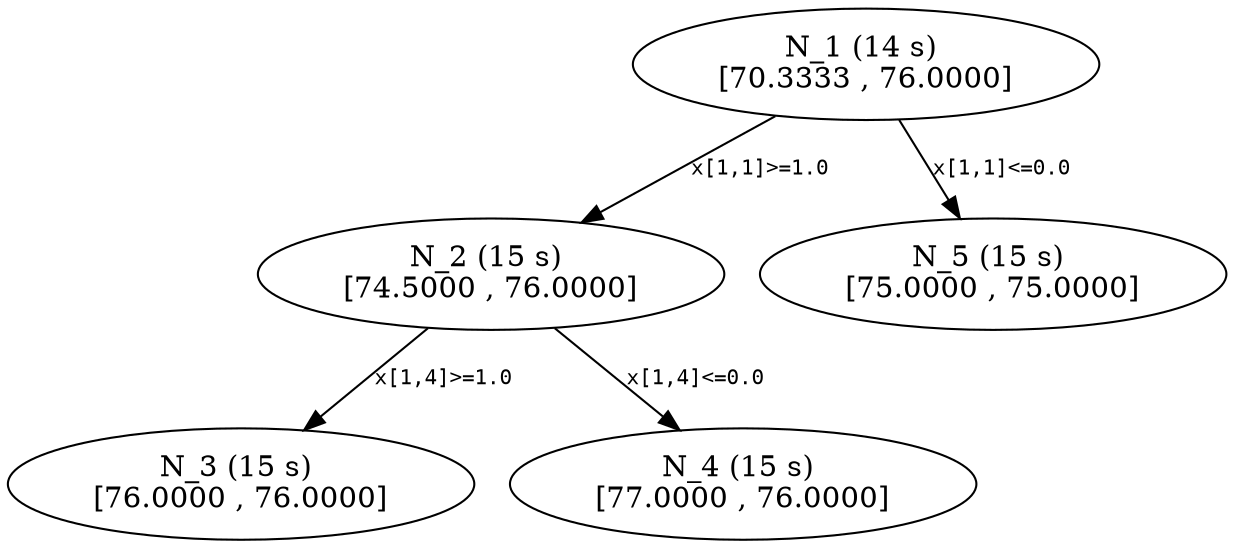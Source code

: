 ## dot -Tpdf thisfile > thisfile.pdf 

digraph Branching_Tree {
	edge[fontname = "Courier", fontsize = 10];
	n1 [label= "N_1 (14 s) \n[70.3333 , 76.0000]"];
	n2 [label= "N_2 (15 s) \n[74.5000 , 76.0000]"];
	n1 -> n2 [label= "x[1,1]>=1.0"];
	n3 [label= "N_3 (15 s) \n[76.0000 , 76.0000]"];
	n2 -> n3 [label= "x[1,4]>=1.0"];
	n4 [label= "N_4 (15 s) \n[77.0000 , 76.0000]"];
	n2 -> n4 [label= "x[1,4]<=0.0"];
	n5 [label= "N_5 (15 s) \n[75.0000 , 75.0000]"];
	n1 -> n5 [label= "x[1,1]<=0.0"];
}
